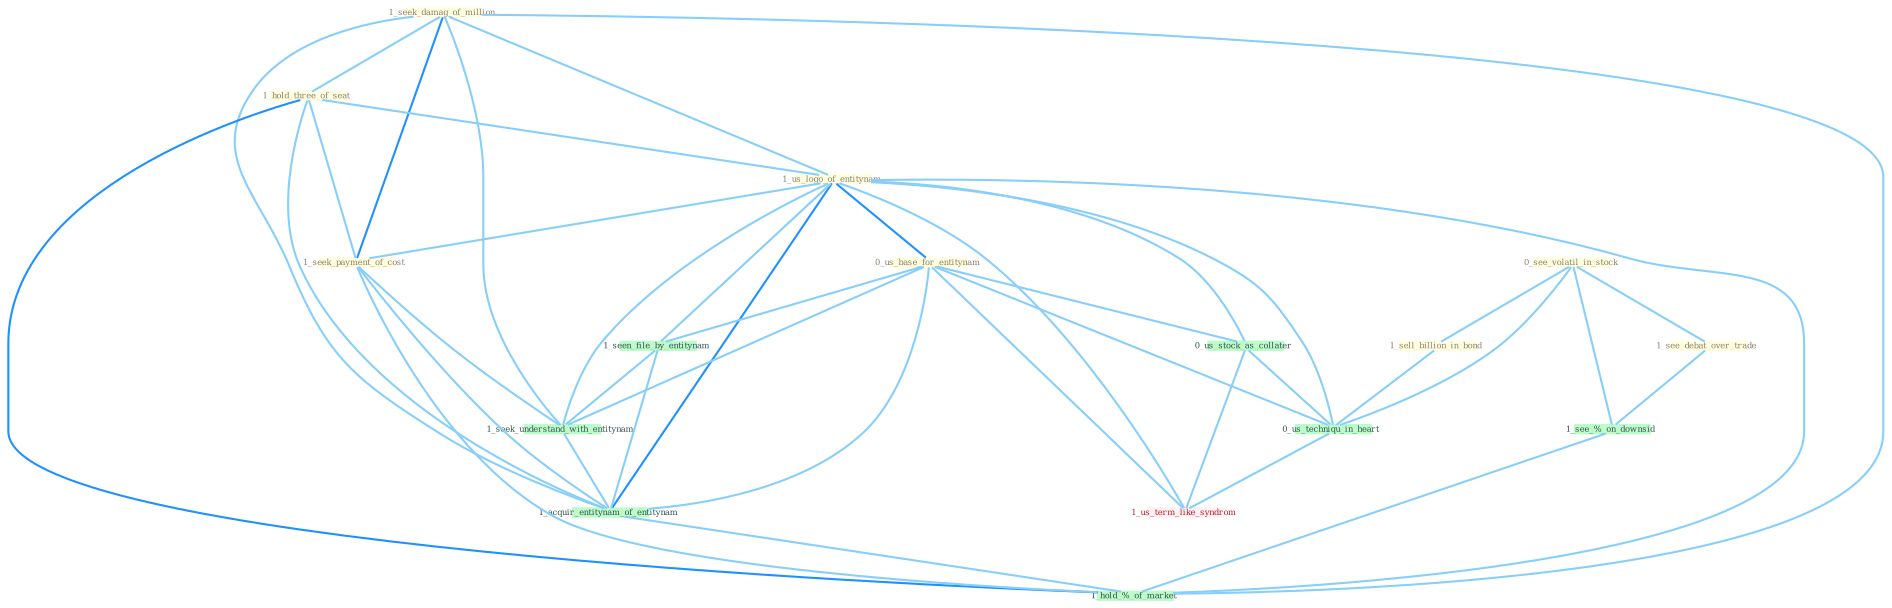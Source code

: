 Graph G{ 
    node
    [shape=polygon,style=filled,width=.5,height=.06,color="#BDFCC9",fixedsize=true,fontsize=4,
    fontcolor="#2f4f4f"];
    {node
    [color="#ffffe0", fontcolor="#8b7d6b"] "1_seek_damag_of_million " "1_hold_three_of_seat " "1_us_logo_of_entitynam " "1_seek_payment_of_cost " "0_see_volatil_in_stock " "0_us_base_for_entitynam " "1_sell_billion_in_bond " "1_see_debat_over_trade "}
{node [color="#fff0f5", fontcolor="#b22222"] "1_us_term_like_syndrom "}
edge [color="#B0E2FF"];

	"1_seek_damag_of_million " -- "1_hold_three_of_seat " [w="1", color="#87cefa" ];
	"1_seek_damag_of_million " -- "1_us_logo_of_entitynam " [w="1", color="#87cefa" ];
	"1_seek_damag_of_million " -- "1_seek_payment_of_cost " [w="2", color="#1e90ff" , len=0.8];
	"1_seek_damag_of_million " -- "1_seek_understand_with_entitynam " [w="1", color="#87cefa" ];
	"1_seek_damag_of_million " -- "1_acquir_entitynam_of_entitynam " [w="1", color="#87cefa" ];
	"1_seek_damag_of_million " -- "1_hold_%_of_market " [w="1", color="#87cefa" ];
	"1_hold_three_of_seat " -- "1_us_logo_of_entitynam " [w="1", color="#87cefa" ];
	"1_hold_three_of_seat " -- "1_seek_payment_of_cost " [w="1", color="#87cefa" ];
	"1_hold_three_of_seat " -- "1_acquir_entitynam_of_entitynam " [w="1", color="#87cefa" ];
	"1_hold_three_of_seat " -- "1_hold_%_of_market " [w="2", color="#1e90ff" , len=0.8];
	"1_us_logo_of_entitynam " -- "1_seek_payment_of_cost " [w="1", color="#87cefa" ];
	"1_us_logo_of_entitynam " -- "0_us_base_for_entitynam " [w="2", color="#1e90ff" , len=0.8];
	"1_us_logo_of_entitynam " -- "1_seen_file_by_entitynam " [w="1", color="#87cefa" ];
	"1_us_logo_of_entitynam " -- "0_us_stock_as_collater " [w="1", color="#87cefa" ];
	"1_us_logo_of_entitynam " -- "1_seek_understand_with_entitynam " [w="1", color="#87cefa" ];
	"1_us_logo_of_entitynam " -- "1_acquir_entitynam_of_entitynam " [w="2", color="#1e90ff" , len=0.8];
	"1_us_logo_of_entitynam " -- "0_us_techniqu_in_heart " [w="1", color="#87cefa" ];
	"1_us_logo_of_entitynam " -- "1_us_term_like_syndrom " [w="1", color="#87cefa" ];
	"1_us_logo_of_entitynam " -- "1_hold_%_of_market " [w="1", color="#87cefa" ];
	"1_seek_payment_of_cost " -- "1_seek_understand_with_entitynam " [w="1", color="#87cefa" ];
	"1_seek_payment_of_cost " -- "1_acquir_entitynam_of_entitynam " [w="1", color="#87cefa" ];
	"1_seek_payment_of_cost " -- "1_hold_%_of_market " [w="1", color="#87cefa" ];
	"0_see_volatil_in_stock " -- "1_sell_billion_in_bond " [w="1", color="#87cefa" ];
	"0_see_volatil_in_stock " -- "1_see_debat_over_trade " [w="1", color="#87cefa" ];
	"0_see_volatil_in_stock " -- "0_us_techniqu_in_heart " [w="1", color="#87cefa" ];
	"0_see_volatil_in_stock " -- "1_see_%_on_downsid " [w="1", color="#87cefa" ];
	"0_us_base_for_entitynam " -- "1_seen_file_by_entitynam " [w="1", color="#87cefa" ];
	"0_us_base_for_entitynam " -- "0_us_stock_as_collater " [w="1", color="#87cefa" ];
	"0_us_base_for_entitynam " -- "1_seek_understand_with_entitynam " [w="1", color="#87cefa" ];
	"0_us_base_for_entitynam " -- "1_acquir_entitynam_of_entitynam " [w="1", color="#87cefa" ];
	"0_us_base_for_entitynam " -- "0_us_techniqu_in_heart " [w="1", color="#87cefa" ];
	"0_us_base_for_entitynam " -- "1_us_term_like_syndrom " [w="1", color="#87cefa" ];
	"1_sell_billion_in_bond " -- "0_us_techniqu_in_heart " [w="1", color="#87cefa" ];
	"1_see_debat_over_trade " -- "1_see_%_on_downsid " [w="1", color="#87cefa" ];
	"1_seen_file_by_entitynam " -- "1_seek_understand_with_entitynam " [w="1", color="#87cefa" ];
	"1_seen_file_by_entitynam " -- "1_acquir_entitynam_of_entitynam " [w="1", color="#87cefa" ];
	"0_us_stock_as_collater " -- "0_us_techniqu_in_heart " [w="1", color="#87cefa" ];
	"0_us_stock_as_collater " -- "1_us_term_like_syndrom " [w="1", color="#87cefa" ];
	"1_seek_understand_with_entitynam " -- "1_acquir_entitynam_of_entitynam " [w="1", color="#87cefa" ];
	"1_acquir_entitynam_of_entitynam " -- "1_hold_%_of_market " [w="1", color="#87cefa" ];
	"0_us_techniqu_in_heart " -- "1_us_term_like_syndrom " [w="1", color="#87cefa" ];
	"1_see_%_on_downsid " -- "1_hold_%_of_market " [w="1", color="#87cefa" ];
}